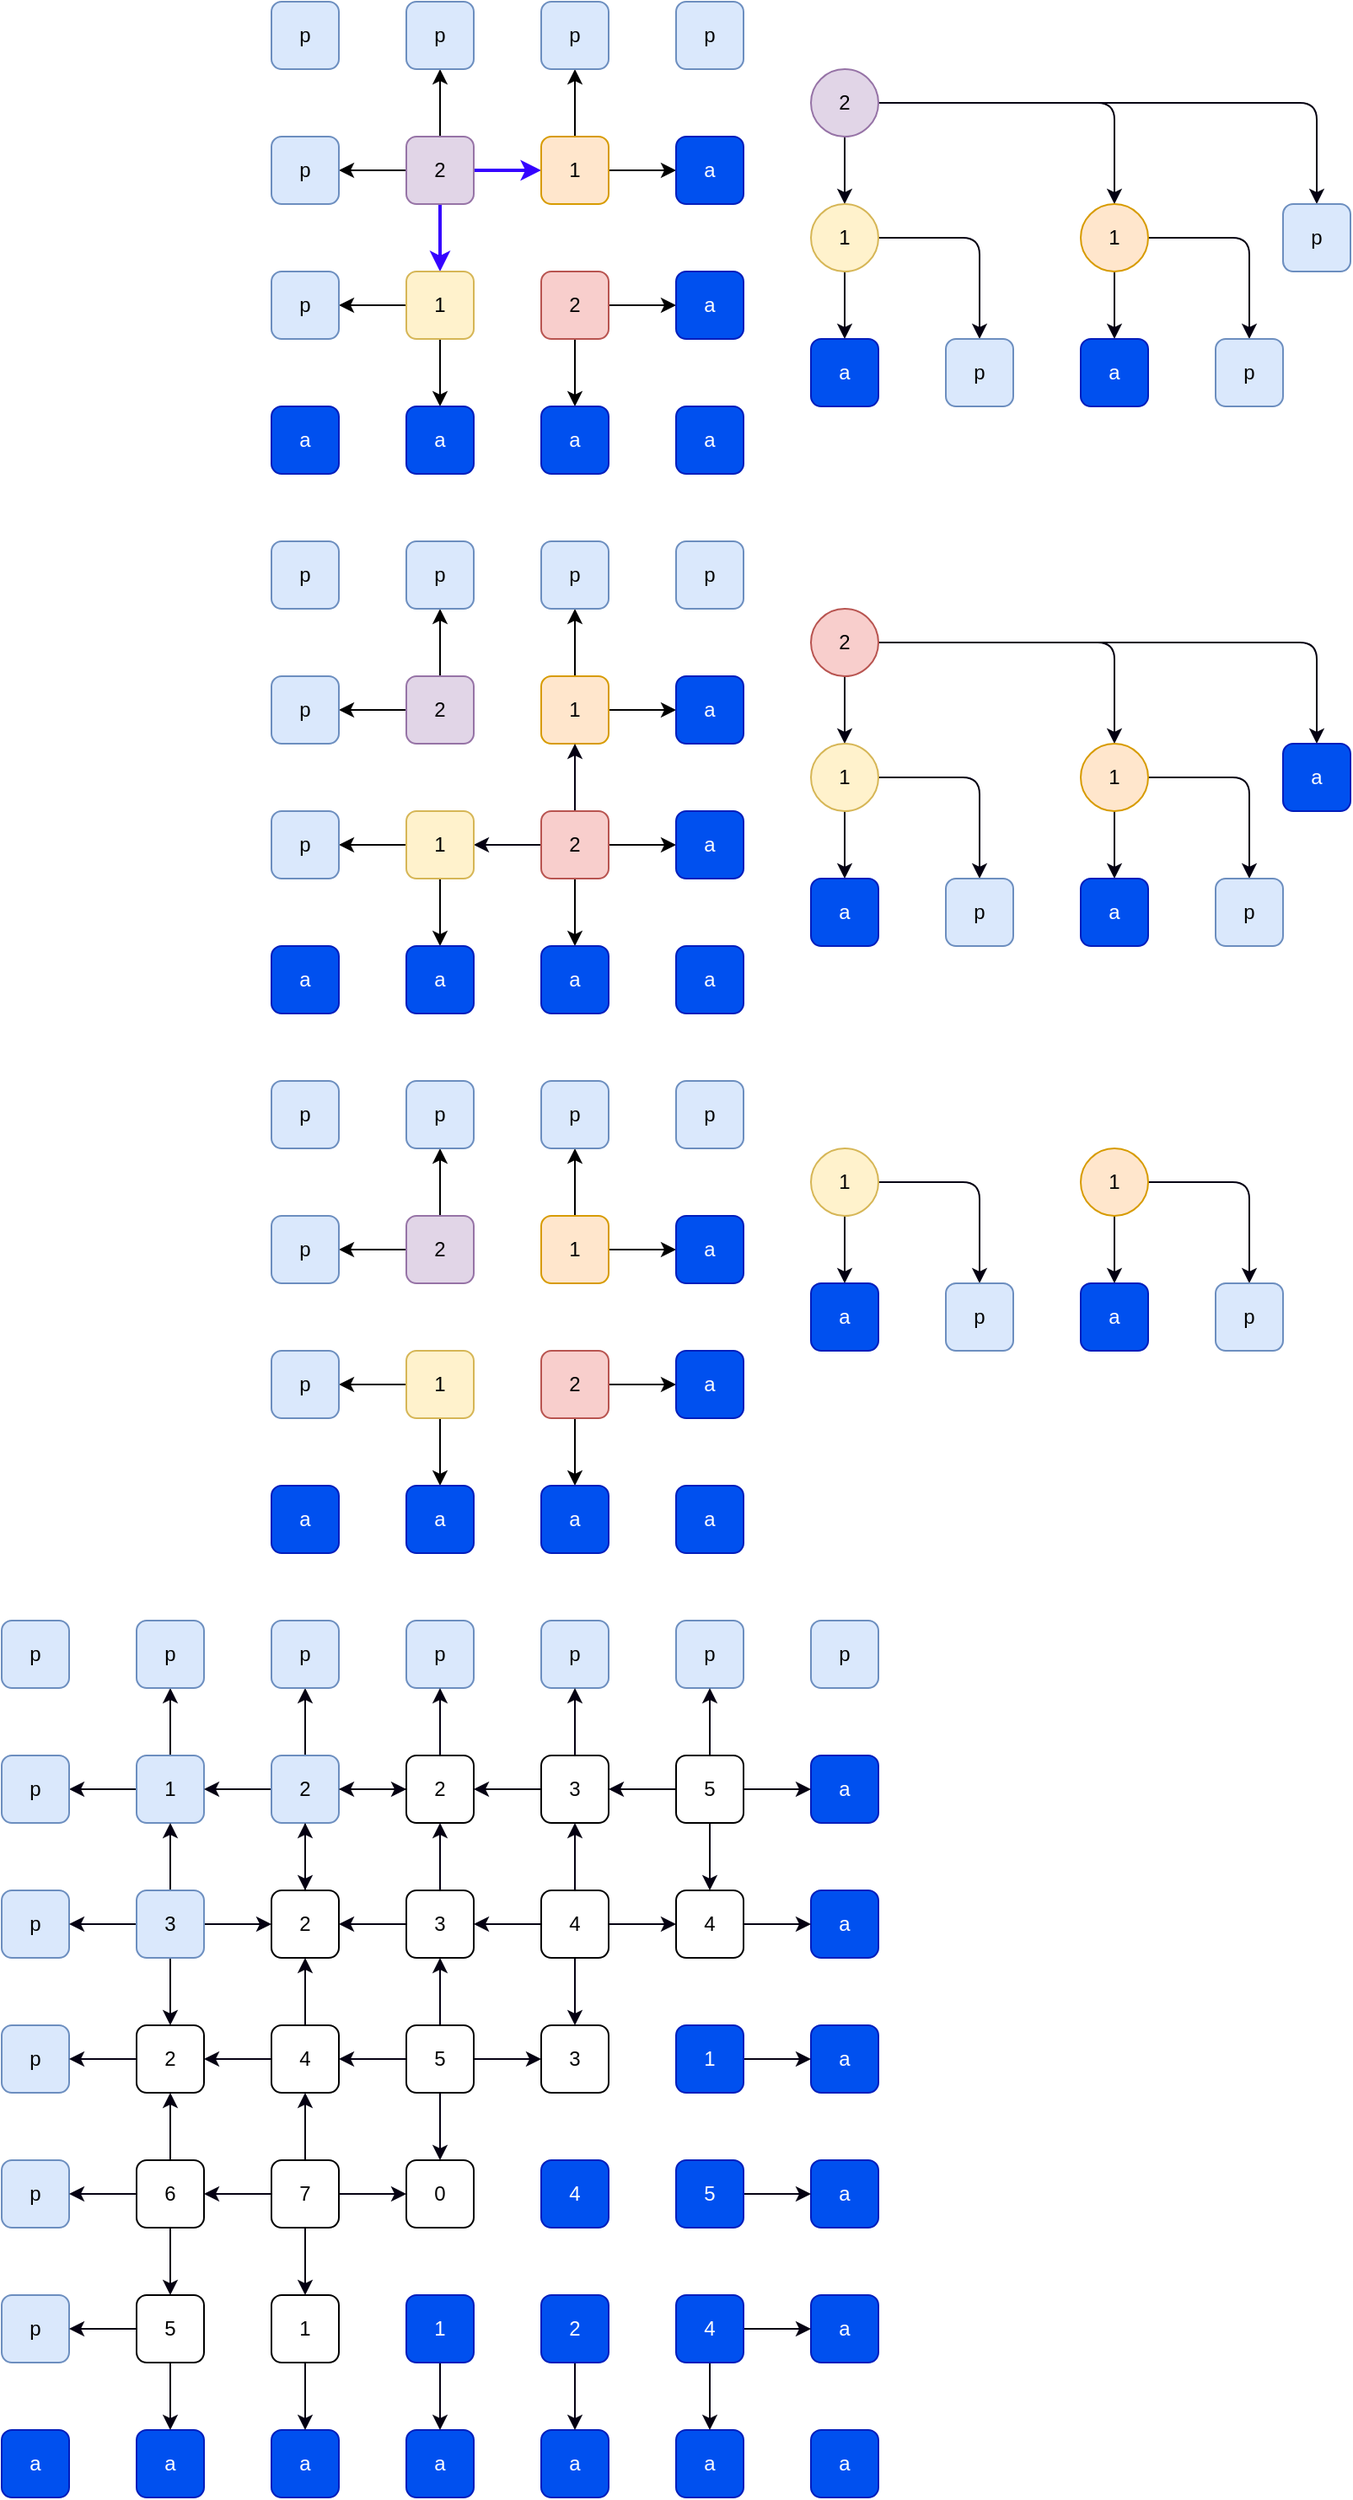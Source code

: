 <mxfile version="13.0.3" type="device"><diagram id="s434uxUykR4QOAuzoDcI" name="Page-1"><mxGraphModel dx="771" dy="466" grid="1" gridSize="10" guides="1" tooltips="1" connect="1" arrows="1" fold="1" page="1" pageScale="1" pageWidth="850" pageHeight="1100" math="0" shadow="0"><root><mxCell id="0"/><mxCell id="1" parent="0"/><mxCell id="xyuDEmplESS1IeDs0PHQ-6" style="edgeStyle=orthogonalEdgeStyle;rounded=0;orthogonalLoop=1;jettySize=auto;html=1;strokeWidth=2;strokeColor=#3503FF;" edge="1" parent="1" source="xyuDEmplESS1IeDs0PHQ-1" target="xyuDEmplESS1IeDs0PHQ-3"><mxGeometry relative="1" as="geometry"/></mxCell><mxCell id="xyuDEmplESS1IeDs0PHQ-25" style="edgeStyle=orthogonalEdgeStyle;rounded=0;orthogonalLoop=1;jettySize=auto;html=1;" edge="1" parent="1" source="xyuDEmplESS1IeDs0PHQ-1" target="xyuDEmplESS1IeDs0PHQ-11"><mxGeometry relative="1" as="geometry"/></mxCell><mxCell id="xyuDEmplESS1IeDs0PHQ-26" style="edgeStyle=orthogonalEdgeStyle;rounded=0;orthogonalLoop=1;jettySize=auto;html=1;" edge="1" parent="1" source="xyuDEmplESS1IeDs0PHQ-1" target="xyuDEmplESS1IeDs0PHQ-15"><mxGeometry relative="1" as="geometry"/></mxCell><mxCell id="xyuDEmplESS1IeDs0PHQ-32" style="edgeStyle=orthogonalEdgeStyle;rounded=0;orthogonalLoop=1;jettySize=auto;html=1;strokeColor=#3503FF;strokeWidth=2;" edge="1" parent="1" source="xyuDEmplESS1IeDs0PHQ-1" target="xyuDEmplESS1IeDs0PHQ-5"><mxGeometry relative="1" as="geometry"/></mxCell><mxCell id="xyuDEmplESS1IeDs0PHQ-1" value="2" style="rounded=1;whiteSpace=wrap;html=1;fillColor=#e1d5e7;strokeColor=#9673a6;" vertex="1" parent="1"><mxGeometry x="280" y="320" width="40" height="40" as="geometry"/></mxCell><mxCell id="xyuDEmplESS1IeDs0PHQ-36" style="edgeStyle=orthogonalEdgeStyle;rounded=1;orthogonalLoop=1;jettySize=auto;html=1;strokeColor=#040012;strokeWidth=1;" edge="1" parent="1" source="xyuDEmplESS1IeDs0PHQ-2" target="xyuDEmplESS1IeDs0PHQ-35"><mxGeometry relative="1" as="geometry"/></mxCell><mxCell id="xyuDEmplESS1IeDs0PHQ-37" style="edgeStyle=orthogonalEdgeStyle;rounded=1;orthogonalLoop=1;jettySize=auto;html=1;strokeColor=#040012;strokeWidth=1;" edge="1" parent="1" source="xyuDEmplESS1IeDs0PHQ-2" target="xyuDEmplESS1IeDs0PHQ-31"><mxGeometry relative="1" as="geometry"/></mxCell><mxCell id="xyuDEmplESS1IeDs0PHQ-38" style="edgeStyle=orthogonalEdgeStyle;rounded=1;orthogonalLoop=1;jettySize=auto;html=1;strokeColor=#040012;strokeWidth=1;" edge="1" parent="1" source="xyuDEmplESS1IeDs0PHQ-2" target="xyuDEmplESS1IeDs0PHQ-34"><mxGeometry relative="1" as="geometry"/></mxCell><mxCell id="xyuDEmplESS1IeDs0PHQ-2" value="2" style="ellipse;whiteSpace=wrap;html=1;fillColor=#e1d5e7;strokeColor=#9673a6;" vertex="1" parent="1"><mxGeometry x="520" y="280" width="40" height="40" as="geometry"/></mxCell><mxCell id="xyuDEmplESS1IeDs0PHQ-23" style="edgeStyle=orthogonalEdgeStyle;rounded=0;orthogonalLoop=1;jettySize=auto;html=1;" edge="1" parent="1" source="xyuDEmplESS1IeDs0PHQ-3" target="xyuDEmplESS1IeDs0PHQ-12"><mxGeometry relative="1" as="geometry"/></mxCell><mxCell id="xyuDEmplESS1IeDs0PHQ-24" style="edgeStyle=orthogonalEdgeStyle;rounded=0;orthogonalLoop=1;jettySize=auto;html=1;" edge="1" parent="1" source="xyuDEmplESS1IeDs0PHQ-3" target="xyuDEmplESS1IeDs0PHQ-22"><mxGeometry relative="1" as="geometry"/></mxCell><mxCell id="xyuDEmplESS1IeDs0PHQ-3" value="1" style="rounded=1;whiteSpace=wrap;html=1;fillColor=#ffe6cc;strokeColor=#d79b00;" vertex="1" parent="1"><mxGeometry x="360" y="320" width="40" height="40" as="geometry"/></mxCell><mxCell id="xyuDEmplESS1IeDs0PHQ-29" style="edgeStyle=orthogonalEdgeStyle;rounded=0;orthogonalLoop=1;jettySize=auto;html=1;" edge="1" parent="1" source="xyuDEmplESS1IeDs0PHQ-4" target="xyuDEmplESS1IeDs0PHQ-19"><mxGeometry relative="1" as="geometry"/></mxCell><mxCell id="xyuDEmplESS1IeDs0PHQ-30" style="edgeStyle=orthogonalEdgeStyle;rounded=0;orthogonalLoop=1;jettySize=auto;html=1;" edge="1" parent="1" source="xyuDEmplESS1IeDs0PHQ-4" target="xyuDEmplESS1IeDs0PHQ-21"><mxGeometry relative="1" as="geometry"/></mxCell><mxCell id="xyuDEmplESS1IeDs0PHQ-4" value="2" style="rounded=1;whiteSpace=wrap;html=1;fillColor=#f8cecc;strokeColor=#b85450;" vertex="1" parent="1"><mxGeometry x="360" y="400" width="40" height="40" as="geometry"/></mxCell><mxCell id="xyuDEmplESS1IeDs0PHQ-27" style="edgeStyle=orthogonalEdgeStyle;rounded=0;orthogonalLoop=1;jettySize=auto;html=1;" edge="1" parent="1" source="xyuDEmplESS1IeDs0PHQ-5" target="xyuDEmplESS1IeDs0PHQ-16"><mxGeometry relative="1" as="geometry"/></mxCell><mxCell id="xyuDEmplESS1IeDs0PHQ-28" style="edgeStyle=orthogonalEdgeStyle;rounded=0;orthogonalLoop=1;jettySize=auto;html=1;" edge="1" parent="1" source="xyuDEmplESS1IeDs0PHQ-5" target="xyuDEmplESS1IeDs0PHQ-18"><mxGeometry relative="1" as="geometry"/></mxCell><mxCell id="xyuDEmplESS1IeDs0PHQ-5" value="1" style="rounded=1;whiteSpace=wrap;html=1;fillColor=#fff2cc;strokeColor=#d6b656;" vertex="1" parent="1"><mxGeometry x="280" y="400" width="40" height="40" as="geometry"/></mxCell><mxCell id="xyuDEmplESS1IeDs0PHQ-11" value="p" style="rounded=1;whiteSpace=wrap;html=1;fillColor=#dae8fc;strokeColor=#6c8ebf;" vertex="1" parent="1"><mxGeometry x="280" y="240" width="40" height="40" as="geometry"/></mxCell><mxCell id="xyuDEmplESS1IeDs0PHQ-12" value="p" style="rounded=1;whiteSpace=wrap;html=1;fillColor=#dae8fc;strokeColor=#6c8ebf;" vertex="1" parent="1"><mxGeometry x="360" y="240" width="40" height="40" as="geometry"/></mxCell><mxCell id="xyuDEmplESS1IeDs0PHQ-13" value="p" style="rounded=1;whiteSpace=wrap;html=1;fillColor=#dae8fc;strokeColor=#6c8ebf;" vertex="1" parent="1"><mxGeometry x="440" y="240" width="40" height="40" as="geometry"/></mxCell><mxCell id="xyuDEmplESS1IeDs0PHQ-14" value="p" style="rounded=1;whiteSpace=wrap;html=1;fillColor=#dae8fc;strokeColor=#6c8ebf;" vertex="1" parent="1"><mxGeometry x="200" y="240" width="40" height="40" as="geometry"/></mxCell><mxCell id="xyuDEmplESS1IeDs0PHQ-15" value="p" style="rounded=1;whiteSpace=wrap;html=1;fillColor=#dae8fc;strokeColor=#6c8ebf;" vertex="1" parent="1"><mxGeometry x="200" y="320" width="40" height="40" as="geometry"/></mxCell><mxCell id="xyuDEmplESS1IeDs0PHQ-16" value="p" style="rounded=1;whiteSpace=wrap;html=1;fillColor=#dae8fc;strokeColor=#6c8ebf;" vertex="1" parent="1"><mxGeometry x="200" y="400" width="40" height="40" as="geometry"/></mxCell><mxCell id="xyuDEmplESS1IeDs0PHQ-17" value="a" style="rounded=1;whiteSpace=wrap;html=1;fillColor=#0050ef;strokeColor=#001DBC;fontColor=#ffffff;" vertex="1" parent="1"><mxGeometry x="200" y="480" width="40" height="40" as="geometry"/></mxCell><mxCell id="xyuDEmplESS1IeDs0PHQ-18" value="a" style="rounded=1;whiteSpace=wrap;html=1;fillColor=#0050ef;strokeColor=#001DBC;fontColor=#ffffff;" vertex="1" parent="1"><mxGeometry x="280" y="480" width="40" height="40" as="geometry"/></mxCell><mxCell id="xyuDEmplESS1IeDs0PHQ-19" value="a" style="rounded=1;whiteSpace=wrap;html=1;fillColor=#0050ef;strokeColor=#001DBC;fontColor=#ffffff;" vertex="1" parent="1"><mxGeometry x="360" y="480" width="40" height="40" as="geometry"/></mxCell><mxCell id="xyuDEmplESS1IeDs0PHQ-20" value="a" style="rounded=1;whiteSpace=wrap;html=1;fillColor=#0050ef;strokeColor=#001DBC;fontColor=#ffffff;" vertex="1" parent="1"><mxGeometry x="440" y="480" width="40" height="40" as="geometry"/></mxCell><mxCell id="xyuDEmplESS1IeDs0PHQ-21" value="a" style="rounded=1;whiteSpace=wrap;html=1;fillColor=#0050ef;strokeColor=#001DBC;fontColor=#ffffff;" vertex="1" parent="1"><mxGeometry x="440" y="400" width="40" height="40" as="geometry"/></mxCell><mxCell id="xyuDEmplESS1IeDs0PHQ-22" value="a" style="rounded=1;whiteSpace=wrap;html=1;fillColor=#0050ef;strokeColor=#001DBC;fontColor=#ffffff;" vertex="1" parent="1"><mxGeometry x="440" y="320" width="40" height="40" as="geometry"/></mxCell><mxCell id="xyuDEmplESS1IeDs0PHQ-41" style="edgeStyle=orthogonalEdgeStyle;rounded=1;orthogonalLoop=1;jettySize=auto;html=1;strokeColor=#040012;strokeWidth=1;" edge="1" parent="1" source="xyuDEmplESS1IeDs0PHQ-31" target="xyuDEmplESS1IeDs0PHQ-39"><mxGeometry relative="1" as="geometry"/></mxCell><mxCell id="xyuDEmplESS1IeDs0PHQ-42" style="edgeStyle=orthogonalEdgeStyle;rounded=1;orthogonalLoop=1;jettySize=auto;html=1;strokeColor=#040012;strokeWidth=1;" edge="1" parent="1" source="xyuDEmplESS1IeDs0PHQ-31" target="xyuDEmplESS1IeDs0PHQ-40"><mxGeometry relative="1" as="geometry"/></mxCell><mxCell id="xyuDEmplESS1IeDs0PHQ-31" value="1" style="ellipse;whiteSpace=wrap;html=1;fillColor=#fff2cc;strokeColor=#d6b656;" vertex="1" parent="1"><mxGeometry x="520" y="360" width="40" height="40" as="geometry"/></mxCell><mxCell id="xyuDEmplESS1IeDs0PHQ-45" style="edgeStyle=orthogonalEdgeStyle;rounded=1;orthogonalLoop=1;jettySize=auto;html=1;strokeColor=#040012;strokeWidth=1;" edge="1" parent="1" source="xyuDEmplESS1IeDs0PHQ-34" target="xyuDEmplESS1IeDs0PHQ-44"><mxGeometry relative="1" as="geometry"/></mxCell><mxCell id="xyuDEmplESS1IeDs0PHQ-46" style="edgeStyle=orthogonalEdgeStyle;rounded=1;orthogonalLoop=1;jettySize=auto;html=1;strokeColor=#040012;strokeWidth=1;" edge="1" parent="1" source="xyuDEmplESS1IeDs0PHQ-34" target="xyuDEmplESS1IeDs0PHQ-43"><mxGeometry relative="1" as="geometry"/></mxCell><mxCell id="xyuDEmplESS1IeDs0PHQ-34" value="1" style="ellipse;whiteSpace=wrap;html=1;fillColor=#ffe6cc;strokeColor=#d79b00;" vertex="1" parent="1"><mxGeometry x="680" y="360" width="40" height="40" as="geometry"/></mxCell><mxCell id="xyuDEmplESS1IeDs0PHQ-35" value="p" style="rounded=1;whiteSpace=wrap;html=1;fillColor=#dae8fc;strokeColor=#6c8ebf;" vertex="1" parent="1"><mxGeometry x="800" y="360" width="40" height="40" as="geometry"/></mxCell><mxCell id="xyuDEmplESS1IeDs0PHQ-39" value="a" style="rounded=1;whiteSpace=wrap;html=1;fillColor=#0050ef;strokeColor=#001DBC;fontColor=#ffffff;" vertex="1" parent="1"><mxGeometry x="520" y="440" width="40" height="40" as="geometry"/></mxCell><mxCell id="xyuDEmplESS1IeDs0PHQ-40" value="p" style="rounded=1;whiteSpace=wrap;html=1;fillColor=#dae8fc;strokeColor=#6c8ebf;" vertex="1" parent="1"><mxGeometry x="600" y="440" width="40" height="40" as="geometry"/></mxCell><mxCell id="xyuDEmplESS1IeDs0PHQ-43" value="p" style="rounded=1;whiteSpace=wrap;html=1;fillColor=#dae8fc;strokeColor=#6c8ebf;" vertex="1" parent="1"><mxGeometry x="760" y="440" width="40" height="40" as="geometry"/></mxCell><mxCell id="xyuDEmplESS1IeDs0PHQ-44" value="a" style="rounded=1;whiteSpace=wrap;html=1;fillColor=#0050ef;strokeColor=#001DBC;fontColor=#ffffff;" vertex="1" parent="1"><mxGeometry x="680" y="440" width="40" height="40" as="geometry"/></mxCell><mxCell id="xyuDEmplESS1IeDs0PHQ-48" style="edgeStyle=orthogonalEdgeStyle;rounded=0;orthogonalLoop=1;jettySize=auto;html=1;" edge="1" source="xyuDEmplESS1IeDs0PHQ-51" target="xyuDEmplESS1IeDs0PHQ-65" parent="1"><mxGeometry relative="1" as="geometry"/></mxCell><mxCell id="xyuDEmplESS1IeDs0PHQ-49" style="edgeStyle=orthogonalEdgeStyle;rounded=0;orthogonalLoop=1;jettySize=auto;html=1;" edge="1" source="xyuDEmplESS1IeDs0PHQ-51" target="xyuDEmplESS1IeDs0PHQ-69" parent="1"><mxGeometry relative="1" as="geometry"/></mxCell><mxCell id="xyuDEmplESS1IeDs0PHQ-51" value="2" style="rounded=1;whiteSpace=wrap;html=1;fillColor=#e1d5e7;strokeColor=#9673a6;" vertex="1" parent="1"><mxGeometry x="280" y="640" width="40" height="40" as="geometry"/></mxCell><mxCell id="xyuDEmplESS1IeDs0PHQ-52" style="edgeStyle=orthogonalEdgeStyle;rounded=1;orthogonalLoop=1;jettySize=auto;html=1;strokeColor=#040012;strokeWidth=1;" edge="1" source="xyuDEmplESS1IeDs0PHQ-55" target="xyuDEmplESS1IeDs0PHQ-83" parent="1"><mxGeometry relative="1" as="geometry"/></mxCell><mxCell id="xyuDEmplESS1IeDs0PHQ-53" style="edgeStyle=orthogonalEdgeStyle;rounded=1;orthogonalLoop=1;jettySize=auto;html=1;strokeColor=#040012;strokeWidth=1;" edge="1" source="xyuDEmplESS1IeDs0PHQ-55" target="xyuDEmplESS1IeDs0PHQ-79" parent="1"><mxGeometry relative="1" as="geometry"/></mxCell><mxCell id="xyuDEmplESS1IeDs0PHQ-54" style="edgeStyle=orthogonalEdgeStyle;rounded=1;orthogonalLoop=1;jettySize=auto;html=1;strokeColor=#040012;strokeWidth=1;" edge="1" source="xyuDEmplESS1IeDs0PHQ-55" target="xyuDEmplESS1IeDs0PHQ-82" parent="1"><mxGeometry relative="1" as="geometry"/></mxCell><mxCell id="xyuDEmplESS1IeDs0PHQ-55" value="2" style="ellipse;whiteSpace=wrap;html=1;fillColor=#f8cecc;strokeColor=#b85450;" vertex="1" parent="1"><mxGeometry x="520" y="600" width="40" height="40" as="geometry"/></mxCell><mxCell id="xyuDEmplESS1IeDs0PHQ-56" style="edgeStyle=orthogonalEdgeStyle;rounded=0;orthogonalLoop=1;jettySize=auto;html=1;" edge="1" source="xyuDEmplESS1IeDs0PHQ-58" target="xyuDEmplESS1IeDs0PHQ-66" parent="1"><mxGeometry relative="1" as="geometry"/></mxCell><mxCell id="xyuDEmplESS1IeDs0PHQ-57" style="edgeStyle=orthogonalEdgeStyle;rounded=0;orthogonalLoop=1;jettySize=auto;html=1;" edge="1" source="xyuDEmplESS1IeDs0PHQ-58" target="xyuDEmplESS1IeDs0PHQ-76" parent="1"><mxGeometry relative="1" as="geometry"/></mxCell><mxCell id="xyuDEmplESS1IeDs0PHQ-58" value="1" style="rounded=1;whiteSpace=wrap;html=1;fillColor=#ffe6cc;strokeColor=#d79b00;" vertex="1" parent="1"><mxGeometry x="360" y="640" width="40" height="40" as="geometry"/></mxCell><mxCell id="xyuDEmplESS1IeDs0PHQ-59" style="edgeStyle=orthogonalEdgeStyle;rounded=0;orthogonalLoop=1;jettySize=auto;html=1;" edge="1" source="xyuDEmplESS1IeDs0PHQ-61" target="xyuDEmplESS1IeDs0PHQ-73" parent="1"><mxGeometry relative="1" as="geometry"/></mxCell><mxCell id="xyuDEmplESS1IeDs0PHQ-60" style="edgeStyle=orthogonalEdgeStyle;rounded=0;orthogonalLoop=1;jettySize=auto;html=1;" edge="1" source="xyuDEmplESS1IeDs0PHQ-61" target="xyuDEmplESS1IeDs0PHQ-75" parent="1"><mxGeometry relative="1" as="geometry"/></mxCell><mxCell id="xyuDEmplESS1IeDs0PHQ-88" style="edgeStyle=orthogonalEdgeStyle;rounded=1;orthogonalLoop=1;jettySize=auto;html=1;strokeColor=#040012;strokeWidth=1;" edge="1" parent="1" source="xyuDEmplESS1IeDs0PHQ-61" target="xyuDEmplESS1IeDs0PHQ-58"><mxGeometry relative="1" as="geometry"/></mxCell><mxCell id="xyuDEmplESS1IeDs0PHQ-89" style="edgeStyle=orthogonalEdgeStyle;rounded=1;orthogonalLoop=1;jettySize=auto;html=1;strokeColor=#040012;strokeWidth=1;" edge="1" parent="1" source="xyuDEmplESS1IeDs0PHQ-61" target="xyuDEmplESS1IeDs0PHQ-64"><mxGeometry relative="1" as="geometry"/></mxCell><mxCell id="xyuDEmplESS1IeDs0PHQ-61" value="2" style="rounded=1;whiteSpace=wrap;html=1;fillColor=#f8cecc;strokeColor=#b85450;" vertex="1" parent="1"><mxGeometry x="360" y="720" width="40" height="40" as="geometry"/></mxCell><mxCell id="xyuDEmplESS1IeDs0PHQ-62" style="edgeStyle=orthogonalEdgeStyle;rounded=0;orthogonalLoop=1;jettySize=auto;html=1;" edge="1" source="xyuDEmplESS1IeDs0PHQ-64" target="xyuDEmplESS1IeDs0PHQ-70" parent="1"><mxGeometry relative="1" as="geometry"/></mxCell><mxCell id="xyuDEmplESS1IeDs0PHQ-63" style="edgeStyle=orthogonalEdgeStyle;rounded=0;orthogonalLoop=1;jettySize=auto;html=1;" edge="1" source="xyuDEmplESS1IeDs0PHQ-64" target="xyuDEmplESS1IeDs0PHQ-72" parent="1"><mxGeometry relative="1" as="geometry"/></mxCell><mxCell id="xyuDEmplESS1IeDs0PHQ-64" value="1" style="rounded=1;whiteSpace=wrap;html=1;fillColor=#fff2cc;strokeColor=#d6b656;" vertex="1" parent="1"><mxGeometry x="280" y="720" width="40" height="40" as="geometry"/></mxCell><mxCell id="xyuDEmplESS1IeDs0PHQ-65" value="p" style="rounded=1;whiteSpace=wrap;html=1;fillColor=#dae8fc;strokeColor=#6c8ebf;" vertex="1" parent="1"><mxGeometry x="280" y="560" width="40" height="40" as="geometry"/></mxCell><mxCell id="xyuDEmplESS1IeDs0PHQ-66" value="p" style="rounded=1;whiteSpace=wrap;html=1;fillColor=#dae8fc;strokeColor=#6c8ebf;" vertex="1" parent="1"><mxGeometry x="360" y="560" width="40" height="40" as="geometry"/></mxCell><mxCell id="xyuDEmplESS1IeDs0PHQ-67" value="p" style="rounded=1;whiteSpace=wrap;html=1;fillColor=#dae8fc;strokeColor=#6c8ebf;" vertex="1" parent="1"><mxGeometry x="440" y="560" width="40" height="40" as="geometry"/></mxCell><mxCell id="xyuDEmplESS1IeDs0PHQ-68" value="p" style="rounded=1;whiteSpace=wrap;html=1;fillColor=#dae8fc;strokeColor=#6c8ebf;" vertex="1" parent="1"><mxGeometry x="200" y="560" width="40" height="40" as="geometry"/></mxCell><mxCell id="xyuDEmplESS1IeDs0PHQ-69" value="p" style="rounded=1;whiteSpace=wrap;html=1;fillColor=#dae8fc;strokeColor=#6c8ebf;" vertex="1" parent="1"><mxGeometry x="200" y="640" width="40" height="40" as="geometry"/></mxCell><mxCell id="xyuDEmplESS1IeDs0PHQ-70" value="p" style="rounded=1;whiteSpace=wrap;html=1;fillColor=#dae8fc;strokeColor=#6c8ebf;" vertex="1" parent="1"><mxGeometry x="200" y="720" width="40" height="40" as="geometry"/></mxCell><mxCell id="xyuDEmplESS1IeDs0PHQ-71" value="a" style="rounded=1;whiteSpace=wrap;html=1;fillColor=#0050ef;strokeColor=#001DBC;fontColor=#ffffff;" vertex="1" parent="1"><mxGeometry x="200" y="800" width="40" height="40" as="geometry"/></mxCell><mxCell id="xyuDEmplESS1IeDs0PHQ-72" value="a" style="rounded=1;whiteSpace=wrap;html=1;fillColor=#0050ef;strokeColor=#001DBC;fontColor=#ffffff;" vertex="1" parent="1"><mxGeometry x="280" y="800" width="40" height="40" as="geometry"/></mxCell><mxCell id="xyuDEmplESS1IeDs0PHQ-73" value="a" style="rounded=1;whiteSpace=wrap;html=1;fillColor=#0050ef;strokeColor=#001DBC;fontColor=#ffffff;" vertex="1" parent="1"><mxGeometry x="360" y="800" width="40" height="40" as="geometry"/></mxCell><mxCell id="xyuDEmplESS1IeDs0PHQ-74" value="a" style="rounded=1;whiteSpace=wrap;html=1;fillColor=#0050ef;strokeColor=#001DBC;fontColor=#ffffff;" vertex="1" parent="1"><mxGeometry x="440" y="800" width="40" height="40" as="geometry"/></mxCell><mxCell id="xyuDEmplESS1IeDs0PHQ-75" value="a" style="rounded=1;whiteSpace=wrap;html=1;fillColor=#0050ef;strokeColor=#001DBC;fontColor=#ffffff;" vertex="1" parent="1"><mxGeometry x="440" y="720" width="40" height="40" as="geometry"/></mxCell><mxCell id="xyuDEmplESS1IeDs0PHQ-76" value="a" style="rounded=1;whiteSpace=wrap;html=1;fillColor=#0050ef;strokeColor=#001DBC;fontColor=#ffffff;" vertex="1" parent="1"><mxGeometry x="440" y="640" width="40" height="40" as="geometry"/></mxCell><mxCell id="xyuDEmplESS1IeDs0PHQ-77" style="edgeStyle=orthogonalEdgeStyle;rounded=1;orthogonalLoop=1;jettySize=auto;html=1;strokeColor=#040012;strokeWidth=1;" edge="1" source="xyuDEmplESS1IeDs0PHQ-79" target="xyuDEmplESS1IeDs0PHQ-84" parent="1"><mxGeometry relative="1" as="geometry"/></mxCell><mxCell id="xyuDEmplESS1IeDs0PHQ-78" style="edgeStyle=orthogonalEdgeStyle;rounded=1;orthogonalLoop=1;jettySize=auto;html=1;strokeColor=#040012;strokeWidth=1;" edge="1" source="xyuDEmplESS1IeDs0PHQ-79" target="xyuDEmplESS1IeDs0PHQ-85" parent="1"><mxGeometry relative="1" as="geometry"/></mxCell><mxCell id="xyuDEmplESS1IeDs0PHQ-79" value="1" style="ellipse;whiteSpace=wrap;html=1;fillColor=#fff2cc;strokeColor=#d6b656;" vertex="1" parent="1"><mxGeometry x="520" y="680" width="40" height="40" as="geometry"/></mxCell><mxCell id="xyuDEmplESS1IeDs0PHQ-80" style="edgeStyle=orthogonalEdgeStyle;rounded=1;orthogonalLoop=1;jettySize=auto;html=1;strokeColor=#040012;strokeWidth=1;" edge="1" source="xyuDEmplESS1IeDs0PHQ-82" target="xyuDEmplESS1IeDs0PHQ-87" parent="1"><mxGeometry relative="1" as="geometry"/></mxCell><mxCell id="xyuDEmplESS1IeDs0PHQ-81" style="edgeStyle=orthogonalEdgeStyle;rounded=1;orthogonalLoop=1;jettySize=auto;html=1;strokeColor=#040012;strokeWidth=1;" edge="1" source="xyuDEmplESS1IeDs0PHQ-82" target="xyuDEmplESS1IeDs0PHQ-86" parent="1"><mxGeometry relative="1" as="geometry"/></mxCell><mxCell id="xyuDEmplESS1IeDs0PHQ-82" value="1" style="ellipse;whiteSpace=wrap;html=1;fillColor=#ffe6cc;strokeColor=#d79b00;" vertex="1" parent="1"><mxGeometry x="680" y="680" width="40" height="40" as="geometry"/></mxCell><mxCell id="xyuDEmplESS1IeDs0PHQ-83" value="a" style="rounded=1;whiteSpace=wrap;html=1;fillColor=#0050ef;strokeColor=#001DBC;fontColor=#ffffff;" vertex="1" parent="1"><mxGeometry x="800" y="680" width="40" height="40" as="geometry"/></mxCell><mxCell id="xyuDEmplESS1IeDs0PHQ-84" value="a" style="rounded=1;whiteSpace=wrap;html=1;fillColor=#0050ef;strokeColor=#001DBC;fontColor=#ffffff;" vertex="1" parent="1"><mxGeometry x="520" y="760" width="40" height="40" as="geometry"/></mxCell><mxCell id="xyuDEmplESS1IeDs0PHQ-85" value="p" style="rounded=1;whiteSpace=wrap;html=1;fillColor=#dae8fc;strokeColor=#6c8ebf;" vertex="1" parent="1"><mxGeometry x="600" y="760" width="40" height="40" as="geometry"/></mxCell><mxCell id="xyuDEmplESS1IeDs0PHQ-86" value="p" style="rounded=1;whiteSpace=wrap;html=1;fillColor=#dae8fc;strokeColor=#6c8ebf;" vertex="1" parent="1"><mxGeometry x="760" y="760" width="40" height="40" as="geometry"/></mxCell><mxCell id="xyuDEmplESS1IeDs0PHQ-87" value="a" style="rounded=1;whiteSpace=wrap;html=1;fillColor=#0050ef;strokeColor=#001DBC;fontColor=#ffffff;" vertex="1" parent="1"><mxGeometry x="680" y="760" width="40" height="40" as="geometry"/></mxCell><mxCell id="xyuDEmplESS1IeDs0PHQ-90" style="edgeStyle=orthogonalEdgeStyle;rounded=0;orthogonalLoop=1;jettySize=auto;html=1;" edge="1" source="xyuDEmplESS1IeDs0PHQ-92" target="xyuDEmplESS1IeDs0PHQ-108" parent="1"><mxGeometry relative="1" as="geometry"/></mxCell><mxCell id="xyuDEmplESS1IeDs0PHQ-91" style="edgeStyle=orthogonalEdgeStyle;rounded=0;orthogonalLoop=1;jettySize=auto;html=1;" edge="1" source="xyuDEmplESS1IeDs0PHQ-92" target="xyuDEmplESS1IeDs0PHQ-112" parent="1"><mxGeometry relative="1" as="geometry"/></mxCell><mxCell id="xyuDEmplESS1IeDs0PHQ-92" value="2" style="rounded=1;whiteSpace=wrap;html=1;fillColor=#e1d5e7;strokeColor=#9673a6;" vertex="1" parent="1"><mxGeometry x="280" y="960" width="40" height="40" as="geometry"/></mxCell><mxCell id="xyuDEmplESS1IeDs0PHQ-97" style="edgeStyle=orthogonalEdgeStyle;rounded=0;orthogonalLoop=1;jettySize=auto;html=1;" edge="1" source="xyuDEmplESS1IeDs0PHQ-99" target="xyuDEmplESS1IeDs0PHQ-109" parent="1"><mxGeometry relative="1" as="geometry"/></mxCell><mxCell id="xyuDEmplESS1IeDs0PHQ-98" style="edgeStyle=orthogonalEdgeStyle;rounded=0;orthogonalLoop=1;jettySize=auto;html=1;" edge="1" source="xyuDEmplESS1IeDs0PHQ-99" target="xyuDEmplESS1IeDs0PHQ-119" parent="1"><mxGeometry relative="1" as="geometry"/></mxCell><mxCell id="xyuDEmplESS1IeDs0PHQ-99" value="1" style="rounded=1;whiteSpace=wrap;html=1;fillColor=#ffe6cc;strokeColor=#d79b00;" vertex="1" parent="1"><mxGeometry x="360" y="960" width="40" height="40" as="geometry"/></mxCell><mxCell id="xyuDEmplESS1IeDs0PHQ-100" style="edgeStyle=orthogonalEdgeStyle;rounded=0;orthogonalLoop=1;jettySize=auto;html=1;" edge="1" source="xyuDEmplESS1IeDs0PHQ-104" target="xyuDEmplESS1IeDs0PHQ-116" parent="1"><mxGeometry relative="1" as="geometry"/></mxCell><mxCell id="xyuDEmplESS1IeDs0PHQ-101" style="edgeStyle=orthogonalEdgeStyle;rounded=0;orthogonalLoop=1;jettySize=auto;html=1;" edge="1" source="xyuDEmplESS1IeDs0PHQ-104" target="xyuDEmplESS1IeDs0PHQ-118" parent="1"><mxGeometry relative="1" as="geometry"/></mxCell><mxCell id="xyuDEmplESS1IeDs0PHQ-104" value="2" style="rounded=1;whiteSpace=wrap;html=1;fillColor=#f8cecc;strokeColor=#b85450;" vertex="1" parent="1"><mxGeometry x="360" y="1040" width="40" height="40" as="geometry"/></mxCell><mxCell id="xyuDEmplESS1IeDs0PHQ-105" style="edgeStyle=orthogonalEdgeStyle;rounded=0;orthogonalLoop=1;jettySize=auto;html=1;" edge="1" source="xyuDEmplESS1IeDs0PHQ-107" target="xyuDEmplESS1IeDs0PHQ-113" parent="1"><mxGeometry relative="1" as="geometry"/></mxCell><mxCell id="xyuDEmplESS1IeDs0PHQ-106" style="edgeStyle=orthogonalEdgeStyle;rounded=0;orthogonalLoop=1;jettySize=auto;html=1;" edge="1" source="xyuDEmplESS1IeDs0PHQ-107" target="xyuDEmplESS1IeDs0PHQ-115" parent="1"><mxGeometry relative="1" as="geometry"/></mxCell><mxCell id="xyuDEmplESS1IeDs0PHQ-107" value="1" style="rounded=1;whiteSpace=wrap;html=1;fillColor=#fff2cc;strokeColor=#d6b656;" vertex="1" parent="1"><mxGeometry x="280" y="1040" width="40" height="40" as="geometry"/></mxCell><mxCell id="xyuDEmplESS1IeDs0PHQ-108" value="p" style="rounded=1;whiteSpace=wrap;html=1;fillColor=#dae8fc;strokeColor=#6c8ebf;" vertex="1" parent="1"><mxGeometry x="280" y="880" width="40" height="40" as="geometry"/></mxCell><mxCell id="xyuDEmplESS1IeDs0PHQ-109" value="p" style="rounded=1;whiteSpace=wrap;html=1;fillColor=#dae8fc;strokeColor=#6c8ebf;" vertex="1" parent="1"><mxGeometry x="360" y="880" width="40" height="40" as="geometry"/></mxCell><mxCell id="xyuDEmplESS1IeDs0PHQ-110" value="p" style="rounded=1;whiteSpace=wrap;html=1;fillColor=#dae8fc;strokeColor=#6c8ebf;" vertex="1" parent="1"><mxGeometry x="440" y="880" width="40" height="40" as="geometry"/></mxCell><mxCell id="xyuDEmplESS1IeDs0PHQ-111" value="p" style="rounded=1;whiteSpace=wrap;html=1;fillColor=#dae8fc;strokeColor=#6c8ebf;" vertex="1" parent="1"><mxGeometry x="200" y="880" width="40" height="40" as="geometry"/></mxCell><mxCell id="xyuDEmplESS1IeDs0PHQ-112" value="p" style="rounded=1;whiteSpace=wrap;html=1;fillColor=#dae8fc;strokeColor=#6c8ebf;" vertex="1" parent="1"><mxGeometry x="200" y="960" width="40" height="40" as="geometry"/></mxCell><mxCell id="xyuDEmplESS1IeDs0PHQ-113" value="p" style="rounded=1;whiteSpace=wrap;html=1;fillColor=#dae8fc;strokeColor=#6c8ebf;" vertex="1" parent="1"><mxGeometry x="200" y="1040" width="40" height="40" as="geometry"/></mxCell><mxCell id="xyuDEmplESS1IeDs0PHQ-114" value="a" style="rounded=1;whiteSpace=wrap;html=1;fillColor=#0050ef;strokeColor=#001DBC;fontColor=#ffffff;" vertex="1" parent="1"><mxGeometry x="200" y="1120" width="40" height="40" as="geometry"/></mxCell><mxCell id="xyuDEmplESS1IeDs0PHQ-115" value="a" style="rounded=1;whiteSpace=wrap;html=1;fillColor=#0050ef;strokeColor=#001DBC;fontColor=#ffffff;" vertex="1" parent="1"><mxGeometry x="280" y="1120" width="40" height="40" as="geometry"/></mxCell><mxCell id="xyuDEmplESS1IeDs0PHQ-116" value="a" style="rounded=1;whiteSpace=wrap;html=1;fillColor=#0050ef;strokeColor=#001DBC;fontColor=#ffffff;" vertex="1" parent="1"><mxGeometry x="360" y="1120" width="40" height="40" as="geometry"/></mxCell><mxCell id="xyuDEmplESS1IeDs0PHQ-117" value="a" style="rounded=1;whiteSpace=wrap;html=1;fillColor=#0050ef;strokeColor=#001DBC;fontColor=#ffffff;" vertex="1" parent="1"><mxGeometry x="440" y="1120" width="40" height="40" as="geometry"/></mxCell><mxCell id="xyuDEmplESS1IeDs0PHQ-118" value="a" style="rounded=1;whiteSpace=wrap;html=1;fillColor=#0050ef;strokeColor=#001DBC;fontColor=#ffffff;" vertex="1" parent="1"><mxGeometry x="440" y="1040" width="40" height="40" as="geometry"/></mxCell><mxCell id="xyuDEmplESS1IeDs0PHQ-119" value="a" style="rounded=1;whiteSpace=wrap;html=1;fillColor=#0050ef;strokeColor=#001DBC;fontColor=#ffffff;" vertex="1" parent="1"><mxGeometry x="440" y="960" width="40" height="40" as="geometry"/></mxCell><mxCell id="xyuDEmplESS1IeDs0PHQ-120" style="edgeStyle=orthogonalEdgeStyle;rounded=1;orthogonalLoop=1;jettySize=auto;html=1;strokeColor=#040012;strokeWidth=1;" edge="1" source="xyuDEmplESS1IeDs0PHQ-122" target="xyuDEmplESS1IeDs0PHQ-127" parent="1"><mxGeometry relative="1" as="geometry"/></mxCell><mxCell id="xyuDEmplESS1IeDs0PHQ-121" style="edgeStyle=orthogonalEdgeStyle;rounded=1;orthogonalLoop=1;jettySize=auto;html=1;strokeColor=#040012;strokeWidth=1;" edge="1" source="xyuDEmplESS1IeDs0PHQ-122" target="xyuDEmplESS1IeDs0PHQ-128" parent="1"><mxGeometry relative="1" as="geometry"/></mxCell><mxCell id="xyuDEmplESS1IeDs0PHQ-122" value="1" style="ellipse;whiteSpace=wrap;html=1;fillColor=#fff2cc;strokeColor=#d6b656;" vertex="1" parent="1"><mxGeometry x="520" y="920" width="40" height="40" as="geometry"/></mxCell><mxCell id="xyuDEmplESS1IeDs0PHQ-123" style="edgeStyle=orthogonalEdgeStyle;rounded=1;orthogonalLoop=1;jettySize=auto;html=1;strokeColor=#040012;strokeWidth=1;" edge="1" source="xyuDEmplESS1IeDs0PHQ-125" target="xyuDEmplESS1IeDs0PHQ-130" parent="1"><mxGeometry relative="1" as="geometry"/></mxCell><mxCell id="xyuDEmplESS1IeDs0PHQ-124" style="edgeStyle=orthogonalEdgeStyle;rounded=1;orthogonalLoop=1;jettySize=auto;html=1;strokeColor=#040012;strokeWidth=1;" edge="1" source="xyuDEmplESS1IeDs0PHQ-125" target="xyuDEmplESS1IeDs0PHQ-129" parent="1"><mxGeometry relative="1" as="geometry"/></mxCell><mxCell id="xyuDEmplESS1IeDs0PHQ-125" value="1" style="ellipse;whiteSpace=wrap;html=1;fillColor=#ffe6cc;strokeColor=#d79b00;" vertex="1" parent="1"><mxGeometry x="680" y="920" width="40" height="40" as="geometry"/></mxCell><mxCell id="xyuDEmplESS1IeDs0PHQ-127" value="a" style="rounded=1;whiteSpace=wrap;html=1;fillColor=#0050ef;strokeColor=#001DBC;fontColor=#ffffff;" vertex="1" parent="1"><mxGeometry x="520" y="1000" width="40" height="40" as="geometry"/></mxCell><mxCell id="xyuDEmplESS1IeDs0PHQ-128" value="p" style="rounded=1;whiteSpace=wrap;html=1;fillColor=#dae8fc;strokeColor=#6c8ebf;" vertex="1" parent="1"><mxGeometry x="600" y="1000" width="40" height="40" as="geometry"/></mxCell><mxCell id="xyuDEmplESS1IeDs0PHQ-129" value="p" style="rounded=1;whiteSpace=wrap;html=1;fillColor=#dae8fc;strokeColor=#6c8ebf;" vertex="1" parent="1"><mxGeometry x="760" y="1000" width="40" height="40" as="geometry"/></mxCell><mxCell id="xyuDEmplESS1IeDs0PHQ-130" value="a" style="rounded=1;whiteSpace=wrap;html=1;fillColor=#0050ef;strokeColor=#001DBC;fontColor=#ffffff;" vertex="1" parent="1"><mxGeometry x="680" y="1000" width="40" height="40" as="geometry"/></mxCell><mxCell id="xyuDEmplESS1IeDs0PHQ-208" style="edgeStyle=orthogonalEdgeStyle;rounded=1;orthogonalLoop=1;jettySize=auto;html=1;strokeColor=#040012;strokeWidth=1;" edge="1" parent="1" source="xyuDEmplESS1IeDs0PHQ-133" target="xyuDEmplESS1IeDs0PHQ-147"><mxGeometry relative="1" as="geometry"/></mxCell><mxCell id="xyuDEmplESS1IeDs0PHQ-209" style="edgeStyle=orthogonalEdgeStyle;rounded=1;orthogonalLoop=1;jettySize=auto;html=1;strokeColor=#040012;strokeWidth=1;" edge="1" parent="1" source="xyuDEmplESS1IeDs0PHQ-133" target="xyuDEmplESS1IeDs0PHQ-143"><mxGeometry relative="1" as="geometry"/></mxCell><mxCell id="xyuDEmplESS1IeDs0PHQ-133" value="1" style="rounded=1;whiteSpace=wrap;html=1;fillColor=#dae8fc;strokeColor=#6c8ebf;" vertex="1" parent="1"><mxGeometry x="120" y="1280" width="40" height="40" as="geometry"/></mxCell><mxCell id="xyuDEmplESS1IeDs0PHQ-210" style="edgeStyle=orthogonalEdgeStyle;rounded=1;orthogonalLoop=1;jettySize=auto;html=1;strokeColor=#040012;strokeWidth=1;" edge="1" parent="1" source="xyuDEmplESS1IeDs0PHQ-136" target="xyuDEmplESS1IeDs0PHQ-144"><mxGeometry relative="1" as="geometry"/></mxCell><mxCell id="xyuDEmplESS1IeDs0PHQ-221" style="edgeStyle=orthogonalEdgeStyle;rounded=1;orthogonalLoop=1;jettySize=auto;html=1;strokeColor=#040012;strokeWidth=1;" edge="1" parent="1" source="xyuDEmplESS1IeDs0PHQ-136" target="xyuDEmplESS1IeDs0PHQ-133"><mxGeometry relative="1" as="geometry"/></mxCell><mxCell id="xyuDEmplESS1IeDs0PHQ-222" style="edgeStyle=orthogonalEdgeStyle;rounded=1;orthogonalLoop=1;jettySize=auto;html=1;strokeColor=#040012;strokeWidth=1;" edge="1" parent="1" source="xyuDEmplESS1IeDs0PHQ-136" target="xyuDEmplESS1IeDs0PHQ-158"><mxGeometry relative="1" as="geometry"/></mxCell><mxCell id="xyuDEmplESS1IeDs0PHQ-223" style="edgeStyle=orthogonalEdgeStyle;rounded=1;orthogonalLoop=1;jettySize=auto;html=1;strokeColor=#040012;strokeWidth=1;" edge="1" parent="1" source="xyuDEmplESS1IeDs0PHQ-136" target="xyuDEmplESS1IeDs0PHQ-171"><mxGeometry relative="1" as="geometry"/></mxCell><mxCell id="xyuDEmplESS1IeDs0PHQ-136" value="2" style="rounded=1;whiteSpace=wrap;html=1;fillColor=#dae8fc;strokeColor=#6c8ebf;" vertex="1" parent="1"><mxGeometry x="200" y="1280" width="40" height="40" as="geometry"/></mxCell><mxCell id="xyuDEmplESS1IeDs0PHQ-143" value="p" style="rounded=1;whiteSpace=wrap;html=1;fillColor=#dae8fc;strokeColor=#6c8ebf;" vertex="1" parent="1"><mxGeometry x="120" y="1200" width="40" height="40" as="geometry"/></mxCell><mxCell id="xyuDEmplESS1IeDs0PHQ-144" value="p" style="rounded=1;whiteSpace=wrap;html=1;fillColor=#dae8fc;strokeColor=#6c8ebf;" vertex="1" parent="1"><mxGeometry x="200" y="1200" width="40" height="40" as="geometry"/></mxCell><mxCell id="xyuDEmplESS1IeDs0PHQ-145" value="p" style="rounded=1;whiteSpace=wrap;html=1;fillColor=#dae8fc;strokeColor=#6c8ebf;" vertex="1" parent="1"><mxGeometry x="280" y="1200" width="40" height="40" as="geometry"/></mxCell><mxCell id="xyuDEmplESS1IeDs0PHQ-146" value="p" style="rounded=1;whiteSpace=wrap;html=1;fillColor=#dae8fc;strokeColor=#6c8ebf;" vertex="1" parent="1"><mxGeometry x="40" y="1200" width="40" height="40" as="geometry"/></mxCell><mxCell id="xyuDEmplESS1IeDs0PHQ-147" value="p" style="rounded=1;whiteSpace=wrap;html=1;fillColor=#dae8fc;strokeColor=#6c8ebf;" vertex="1" parent="1"><mxGeometry x="40" y="1280" width="40" height="40" as="geometry"/></mxCell><mxCell id="xyuDEmplESS1IeDs0PHQ-148" value="p" style="rounded=1;whiteSpace=wrap;html=1;fillColor=#dae8fc;strokeColor=#6c8ebf;" vertex="1" parent="1"><mxGeometry x="40" y="1360" width="40" height="40" as="geometry"/></mxCell><mxCell id="xyuDEmplESS1IeDs0PHQ-149" value="a" style="rounded=1;whiteSpace=wrap;html=1;fillColor=#0050ef;strokeColor=#001DBC;fontColor=#ffffff;" vertex="1" parent="1"><mxGeometry x="40" y="1680" width="40" height="40" as="geometry"/></mxCell><mxCell id="xyuDEmplESS1IeDs0PHQ-150" value="a" style="rounded=1;whiteSpace=wrap;html=1;fillColor=#0050ef;strokeColor=#001DBC;fontColor=#ffffff;" vertex="1" parent="1"><mxGeometry x="120" y="1680" width="40" height="40" as="geometry"/></mxCell><mxCell id="xyuDEmplESS1IeDs0PHQ-151" value="a" style="rounded=1;whiteSpace=wrap;html=1;fillColor=#0050ef;strokeColor=#001DBC;fontColor=#ffffff;" vertex="1" parent="1"><mxGeometry x="200" y="1680" width="40" height="40" as="geometry"/></mxCell><mxCell id="xyuDEmplESS1IeDs0PHQ-152" value="a" style="rounded=1;whiteSpace=wrap;html=1;fillColor=#0050ef;strokeColor=#001DBC;fontColor=#ffffff;" vertex="1" parent="1"><mxGeometry x="520" y="1440" width="40" height="40" as="geometry"/></mxCell><mxCell id="xyuDEmplESS1IeDs0PHQ-153" value="a" style="rounded=1;whiteSpace=wrap;html=1;fillColor=#0050ef;strokeColor=#001DBC;fontColor=#ffffff;" vertex="1" parent="1"><mxGeometry x="520" y="1360" width="40" height="40" as="geometry"/></mxCell><mxCell id="xyuDEmplESS1IeDs0PHQ-154" value="a" style="rounded=1;whiteSpace=wrap;html=1;fillColor=#0050ef;strokeColor=#001DBC;fontColor=#ffffff;" vertex="1" parent="1"><mxGeometry x="520" y="1280" width="40" height="40" as="geometry"/></mxCell><mxCell id="xyuDEmplESS1IeDs0PHQ-155" value="p" style="rounded=1;whiteSpace=wrap;html=1;fillColor=#dae8fc;strokeColor=#6c8ebf;" vertex="1" parent="1"><mxGeometry x="360" y="1200" width="40" height="40" as="geometry"/></mxCell><mxCell id="xyuDEmplESS1IeDs0PHQ-156" value="p" style="rounded=1;whiteSpace=wrap;html=1;fillColor=#dae8fc;strokeColor=#6c8ebf;" vertex="1" parent="1"><mxGeometry x="440" y="1200" width="40" height="40" as="geometry"/></mxCell><mxCell id="xyuDEmplESS1IeDs0PHQ-157" value="p" style="rounded=1;whiteSpace=wrap;html=1;fillColor=#dae8fc;strokeColor=#6c8ebf;" vertex="1" parent="1"><mxGeometry x="520" y="1200" width="40" height="40" as="geometry"/></mxCell><mxCell id="xyuDEmplESS1IeDs0PHQ-211" style="edgeStyle=orthogonalEdgeStyle;rounded=1;orthogonalLoop=1;jettySize=auto;html=1;strokeColor=#040012;strokeWidth=1;" edge="1" parent="1" source="xyuDEmplESS1IeDs0PHQ-158" target="xyuDEmplESS1IeDs0PHQ-145"><mxGeometry relative="1" as="geometry"/></mxCell><mxCell id="xyuDEmplESS1IeDs0PHQ-230" style="edgeStyle=orthogonalEdgeStyle;rounded=1;orthogonalLoop=1;jettySize=auto;html=1;strokeColor=#040012;strokeWidth=1;" edge="1" parent="1" source="xyuDEmplESS1IeDs0PHQ-158" target="xyuDEmplESS1IeDs0PHQ-136"><mxGeometry relative="1" as="geometry"/></mxCell><mxCell id="xyuDEmplESS1IeDs0PHQ-158" value="2" style="rounded=1;whiteSpace=wrap;html=1;" vertex="1" parent="1"><mxGeometry x="280" y="1280" width="40" height="40" as="geometry"/></mxCell><mxCell id="xyuDEmplESS1IeDs0PHQ-212" style="edgeStyle=orthogonalEdgeStyle;rounded=1;orthogonalLoop=1;jettySize=auto;html=1;strokeColor=#040012;strokeWidth=1;" edge="1" parent="1" source="xyuDEmplESS1IeDs0PHQ-159" target="xyuDEmplESS1IeDs0PHQ-155"><mxGeometry relative="1" as="geometry"/></mxCell><mxCell id="xyuDEmplESS1IeDs0PHQ-232" style="edgeStyle=orthogonalEdgeStyle;rounded=1;orthogonalLoop=1;jettySize=auto;html=1;strokeColor=#040012;strokeWidth=1;" edge="1" parent="1" source="xyuDEmplESS1IeDs0PHQ-159" target="xyuDEmplESS1IeDs0PHQ-158"><mxGeometry relative="1" as="geometry"/></mxCell><mxCell id="xyuDEmplESS1IeDs0PHQ-159" value="3" style="rounded=1;whiteSpace=wrap;html=1;" vertex="1" parent="1"><mxGeometry x="360" y="1280" width="40" height="40" as="geometry"/></mxCell><mxCell id="xyuDEmplESS1IeDs0PHQ-190" style="edgeStyle=orthogonalEdgeStyle;rounded=1;orthogonalLoop=1;jettySize=auto;html=1;strokeColor=#040012;strokeWidth=1;" edge="1" parent="1" source="xyuDEmplESS1IeDs0PHQ-160" target="xyuDEmplESS1IeDs0PHQ-156"><mxGeometry relative="1" as="geometry"/></mxCell><mxCell id="xyuDEmplESS1IeDs0PHQ-192" style="edgeStyle=orthogonalEdgeStyle;rounded=1;orthogonalLoop=1;jettySize=auto;html=1;strokeColor=#040012;strokeWidth=1;" edge="1" parent="1" source="xyuDEmplESS1IeDs0PHQ-160" target="xyuDEmplESS1IeDs0PHQ-154"><mxGeometry relative="1" as="geometry"/></mxCell><mxCell id="xyuDEmplESS1IeDs0PHQ-239" style="edgeStyle=orthogonalEdgeStyle;rounded=1;orthogonalLoop=1;jettySize=auto;html=1;strokeColor=#040012;strokeWidth=1;" edge="1" parent="1" source="xyuDEmplESS1IeDs0PHQ-160" target="xyuDEmplESS1IeDs0PHQ-159"><mxGeometry relative="1" as="geometry"/></mxCell><mxCell id="xyuDEmplESS1IeDs0PHQ-240" style="edgeStyle=orthogonalEdgeStyle;rounded=1;orthogonalLoop=1;jettySize=auto;html=1;strokeColor=#040012;strokeWidth=1;" edge="1" parent="1" source="xyuDEmplESS1IeDs0PHQ-160" target="xyuDEmplESS1IeDs0PHQ-174"><mxGeometry relative="1" as="geometry"/></mxCell><mxCell id="xyuDEmplESS1IeDs0PHQ-160" value="5" style="rounded=1;whiteSpace=wrap;html=1;" vertex="1" parent="1"><mxGeometry x="440" y="1280" width="40" height="40" as="geometry"/></mxCell><mxCell id="xyuDEmplESS1IeDs0PHQ-161" value="p" style="rounded=1;whiteSpace=wrap;html=1;fillColor=#dae8fc;strokeColor=#6c8ebf;" vertex="1" parent="1"><mxGeometry x="40" y="1600" width="40" height="40" as="geometry"/></mxCell><mxCell id="xyuDEmplESS1IeDs0PHQ-162" value="p" style="rounded=1;whiteSpace=wrap;html=1;fillColor=#dae8fc;strokeColor=#6c8ebf;" vertex="1" parent="1"><mxGeometry x="40" y="1520" width="40" height="40" as="geometry"/></mxCell><mxCell id="xyuDEmplESS1IeDs0PHQ-163" value="p" style="rounded=1;whiteSpace=wrap;html=1;fillColor=#dae8fc;strokeColor=#6c8ebf;" vertex="1" parent="1"><mxGeometry x="40" y="1440" width="40" height="40" as="geometry"/></mxCell><mxCell id="xyuDEmplESS1IeDs0PHQ-164" value="a" style="rounded=1;whiteSpace=wrap;html=1;fillColor=#0050ef;strokeColor=#001DBC;fontColor=#ffffff;" vertex="1" parent="1"><mxGeometry x="280" y="1680" width="40" height="40" as="geometry"/></mxCell><mxCell id="xyuDEmplESS1IeDs0PHQ-165" value="a" style="rounded=1;whiteSpace=wrap;html=1;fillColor=#0050ef;strokeColor=#001DBC;fontColor=#ffffff;" vertex="1" parent="1"><mxGeometry x="360" y="1680" width="40" height="40" as="geometry"/></mxCell><mxCell id="xyuDEmplESS1IeDs0PHQ-166" value="a" style="rounded=1;whiteSpace=wrap;html=1;fillColor=#0050ef;strokeColor=#001DBC;fontColor=#ffffff;" vertex="1" parent="1"><mxGeometry x="440" y="1680" width="40" height="40" as="geometry"/></mxCell><mxCell id="xyuDEmplESS1IeDs0PHQ-167" value="a" style="rounded=1;whiteSpace=wrap;html=1;fillColor=#0050ef;strokeColor=#001DBC;fontColor=#ffffff;" vertex="1" parent="1"><mxGeometry x="520" y="1680" width="40" height="40" as="geometry"/></mxCell><mxCell id="xyuDEmplESS1IeDs0PHQ-168" value="a" style="rounded=1;whiteSpace=wrap;html=1;fillColor=#0050ef;strokeColor=#001DBC;fontColor=#ffffff;" vertex="1" parent="1"><mxGeometry x="520" y="1600" width="40" height="40" as="geometry"/></mxCell><mxCell id="xyuDEmplESS1IeDs0PHQ-169" value="a" style="rounded=1;whiteSpace=wrap;html=1;fillColor=#0050ef;strokeColor=#001DBC;fontColor=#ffffff;" vertex="1" parent="1"><mxGeometry x="520" y="1520" width="40" height="40" as="geometry"/></mxCell><mxCell id="xyuDEmplESS1IeDs0PHQ-207" style="edgeStyle=orthogonalEdgeStyle;rounded=1;orthogonalLoop=1;jettySize=auto;html=1;entryX=1;entryY=0.5;entryDx=0;entryDy=0;strokeColor=#040012;strokeWidth=1;" edge="1" parent="1" source="xyuDEmplESS1IeDs0PHQ-170" target="xyuDEmplESS1IeDs0PHQ-148"><mxGeometry relative="1" as="geometry"/></mxCell><mxCell id="xyuDEmplESS1IeDs0PHQ-224" style="edgeStyle=orthogonalEdgeStyle;rounded=1;orthogonalLoop=1;jettySize=auto;html=1;strokeColor=#040012;strokeWidth=1;" edge="1" parent="1" source="xyuDEmplESS1IeDs0PHQ-170" target="xyuDEmplESS1IeDs0PHQ-133"><mxGeometry relative="1" as="geometry"/></mxCell><mxCell id="xyuDEmplESS1IeDs0PHQ-226" style="edgeStyle=orthogonalEdgeStyle;rounded=1;orthogonalLoop=1;jettySize=auto;html=1;strokeColor=#040012;strokeWidth=1;" edge="1" parent="1" source="xyuDEmplESS1IeDs0PHQ-170" target="xyuDEmplESS1IeDs0PHQ-171"><mxGeometry relative="1" as="geometry"/></mxCell><mxCell id="xyuDEmplESS1IeDs0PHQ-227" style="edgeStyle=orthogonalEdgeStyle;rounded=1;orthogonalLoop=1;jettySize=auto;html=1;strokeColor=#040012;strokeWidth=1;" edge="1" parent="1" source="xyuDEmplESS1IeDs0PHQ-170" target="xyuDEmplESS1IeDs0PHQ-175"><mxGeometry relative="1" as="geometry"/></mxCell><mxCell id="xyuDEmplESS1IeDs0PHQ-170" value="3" style="rounded=1;whiteSpace=wrap;html=1;fillColor=#dae8fc;strokeColor=#6c8ebf;" vertex="1" parent="1"><mxGeometry x="120" y="1360" width="40" height="40" as="geometry"/></mxCell><mxCell id="xyuDEmplESS1IeDs0PHQ-229" style="edgeStyle=orthogonalEdgeStyle;rounded=1;orthogonalLoop=1;jettySize=auto;html=1;strokeColor=#040012;strokeWidth=1;" edge="1" parent="1" source="xyuDEmplESS1IeDs0PHQ-171" target="xyuDEmplESS1IeDs0PHQ-136"><mxGeometry relative="1" as="geometry"/></mxCell><mxCell id="xyuDEmplESS1IeDs0PHQ-171" value="2" style="rounded=1;whiteSpace=wrap;html=1;" vertex="1" parent="1"><mxGeometry x="200" y="1360" width="40" height="40" as="geometry"/></mxCell><mxCell id="xyuDEmplESS1IeDs0PHQ-233" style="edgeStyle=orthogonalEdgeStyle;rounded=1;orthogonalLoop=1;jettySize=auto;html=1;strokeColor=#040012;strokeWidth=1;" edge="1" parent="1" source="xyuDEmplESS1IeDs0PHQ-172" target="xyuDEmplESS1IeDs0PHQ-158"><mxGeometry relative="1" as="geometry"/></mxCell><mxCell id="xyuDEmplESS1IeDs0PHQ-234" style="edgeStyle=orthogonalEdgeStyle;rounded=1;orthogonalLoop=1;jettySize=auto;html=1;entryX=1;entryY=0.5;entryDx=0;entryDy=0;strokeColor=#040012;strokeWidth=1;" edge="1" parent="1" source="xyuDEmplESS1IeDs0PHQ-172" target="xyuDEmplESS1IeDs0PHQ-171"><mxGeometry relative="1" as="geometry"/></mxCell><mxCell id="xyuDEmplESS1IeDs0PHQ-172" value="3" style="rounded=1;whiteSpace=wrap;html=1;" vertex="1" parent="1"><mxGeometry x="280" y="1360" width="40" height="40" as="geometry"/></mxCell><mxCell id="xyuDEmplESS1IeDs0PHQ-241" style="edgeStyle=orthogonalEdgeStyle;rounded=1;orthogonalLoop=1;jettySize=auto;html=1;strokeColor=#040012;strokeWidth=1;" edge="1" parent="1" source="xyuDEmplESS1IeDs0PHQ-173" target="xyuDEmplESS1IeDs0PHQ-159"><mxGeometry relative="1" as="geometry"/></mxCell><mxCell id="xyuDEmplESS1IeDs0PHQ-243" style="edgeStyle=orthogonalEdgeStyle;rounded=1;orthogonalLoop=1;jettySize=auto;html=1;strokeColor=#040012;strokeWidth=1;" edge="1" parent="1" source="xyuDEmplESS1IeDs0PHQ-173" target="xyuDEmplESS1IeDs0PHQ-172"><mxGeometry relative="1" as="geometry"/></mxCell><mxCell id="xyuDEmplESS1IeDs0PHQ-244" style="edgeStyle=orthogonalEdgeStyle;rounded=1;orthogonalLoop=1;jettySize=auto;html=1;strokeColor=#040012;strokeWidth=1;" edge="1" parent="1" source="xyuDEmplESS1IeDs0PHQ-173" target="xyuDEmplESS1IeDs0PHQ-178"><mxGeometry relative="1" as="geometry"/></mxCell><mxCell id="xyuDEmplESS1IeDs0PHQ-245" style="edgeStyle=orthogonalEdgeStyle;rounded=1;orthogonalLoop=1;jettySize=auto;html=1;strokeColor=#040012;strokeWidth=1;" edge="1" parent="1" source="xyuDEmplESS1IeDs0PHQ-173" target="xyuDEmplESS1IeDs0PHQ-174"><mxGeometry relative="1" as="geometry"/></mxCell><mxCell id="xyuDEmplESS1IeDs0PHQ-173" value="4" style="rounded=1;whiteSpace=wrap;html=1;" vertex="1" parent="1"><mxGeometry x="360" y="1360" width="40" height="40" as="geometry"/></mxCell><mxCell id="xyuDEmplESS1IeDs0PHQ-194" style="edgeStyle=orthogonalEdgeStyle;rounded=1;orthogonalLoop=1;jettySize=auto;html=1;strokeColor=#040012;strokeWidth=1;" edge="1" parent="1" source="xyuDEmplESS1IeDs0PHQ-174" target="xyuDEmplESS1IeDs0PHQ-153"><mxGeometry relative="1" as="geometry"/></mxCell><mxCell id="xyuDEmplESS1IeDs0PHQ-174" value="4" style="rounded=1;whiteSpace=wrap;html=1;" vertex="1" parent="1"><mxGeometry x="440" y="1360" width="40" height="40" as="geometry"/></mxCell><mxCell id="xyuDEmplESS1IeDs0PHQ-206" style="edgeStyle=orthogonalEdgeStyle;rounded=1;orthogonalLoop=1;jettySize=auto;html=1;strokeColor=#040012;strokeWidth=1;" edge="1" parent="1" source="xyuDEmplESS1IeDs0PHQ-175" target="xyuDEmplESS1IeDs0PHQ-163"><mxGeometry relative="1" as="geometry"/></mxCell><mxCell id="xyuDEmplESS1IeDs0PHQ-175" value="2" style="rounded=1;whiteSpace=wrap;html=1;" vertex="1" parent="1"><mxGeometry x="120" y="1440" width="40" height="40" as="geometry"/></mxCell><mxCell id="xyuDEmplESS1IeDs0PHQ-235" style="edgeStyle=orthogonalEdgeStyle;rounded=1;orthogonalLoop=1;jettySize=auto;html=1;strokeColor=#040012;strokeWidth=1;" edge="1" parent="1" source="xyuDEmplESS1IeDs0PHQ-176" target="xyuDEmplESS1IeDs0PHQ-171"><mxGeometry relative="1" as="geometry"/></mxCell><mxCell id="xyuDEmplESS1IeDs0PHQ-236" style="edgeStyle=orthogonalEdgeStyle;rounded=1;orthogonalLoop=1;jettySize=auto;html=1;strokeColor=#040012;strokeWidth=1;" edge="1" parent="1" source="xyuDEmplESS1IeDs0PHQ-176" target="xyuDEmplESS1IeDs0PHQ-175"><mxGeometry relative="1" as="geometry"/></mxCell><mxCell id="xyuDEmplESS1IeDs0PHQ-176" value="4" style="rounded=1;whiteSpace=wrap;html=1;" vertex="1" parent="1"><mxGeometry x="200" y="1440" width="40" height="40" as="geometry"/></mxCell><mxCell id="xyuDEmplESS1IeDs0PHQ-246" style="edgeStyle=orthogonalEdgeStyle;rounded=1;orthogonalLoop=1;jettySize=auto;html=1;strokeColor=#040012;strokeWidth=1;" edge="1" parent="1" source="xyuDEmplESS1IeDs0PHQ-177" target="xyuDEmplESS1IeDs0PHQ-172"><mxGeometry relative="1" as="geometry"/></mxCell><mxCell id="xyuDEmplESS1IeDs0PHQ-247" style="edgeStyle=orthogonalEdgeStyle;rounded=1;orthogonalLoop=1;jettySize=auto;html=1;entryX=1;entryY=0.5;entryDx=0;entryDy=0;strokeColor=#040012;strokeWidth=1;" edge="1" parent="1" source="xyuDEmplESS1IeDs0PHQ-177" target="xyuDEmplESS1IeDs0PHQ-176"><mxGeometry relative="1" as="geometry"/></mxCell><mxCell id="xyuDEmplESS1IeDs0PHQ-248" style="edgeStyle=orthogonalEdgeStyle;rounded=1;orthogonalLoop=1;jettySize=auto;html=1;strokeColor=#040012;strokeWidth=1;" edge="1" parent="1" source="xyuDEmplESS1IeDs0PHQ-177" target="xyuDEmplESS1IeDs0PHQ-178"><mxGeometry relative="1" as="geometry"/></mxCell><mxCell id="xyuDEmplESS1IeDs0PHQ-249" style="edgeStyle=orthogonalEdgeStyle;rounded=1;orthogonalLoop=1;jettySize=auto;html=1;strokeColor=#040012;strokeWidth=1;" edge="1" parent="1" source="xyuDEmplESS1IeDs0PHQ-177" target="xyuDEmplESS1IeDs0PHQ-182"><mxGeometry relative="1" as="geometry"/></mxCell><mxCell id="xyuDEmplESS1IeDs0PHQ-177" value="5" style="rounded=1;whiteSpace=wrap;html=1;" vertex="1" parent="1"><mxGeometry x="280" y="1440" width="40" height="40" as="geometry"/></mxCell><mxCell id="xyuDEmplESS1IeDs0PHQ-178" value="3" style="rounded=1;whiteSpace=wrap;html=1;" vertex="1" parent="1"><mxGeometry x="360" y="1440" width="40" height="40" as="geometry"/></mxCell><mxCell id="xyuDEmplESS1IeDs0PHQ-195" style="edgeStyle=orthogonalEdgeStyle;rounded=1;orthogonalLoop=1;jettySize=auto;html=1;strokeColor=#040012;strokeWidth=1;" edge="1" parent="1" source="xyuDEmplESS1IeDs0PHQ-179" target="xyuDEmplESS1IeDs0PHQ-152"><mxGeometry relative="1" as="geometry"/></mxCell><mxCell id="xyuDEmplESS1IeDs0PHQ-179" value="1" style="rounded=1;whiteSpace=wrap;html=1;fillColor=#0050ef;strokeColor=#001DBC;fontColor=#ffffff;" vertex="1" parent="1"><mxGeometry x="440" y="1440" width="40" height="40" as="geometry"/></mxCell><mxCell id="xyuDEmplESS1IeDs0PHQ-205" style="edgeStyle=orthogonalEdgeStyle;rounded=1;orthogonalLoop=1;jettySize=auto;html=1;strokeColor=#040012;strokeWidth=1;" edge="1" parent="1" source="xyuDEmplESS1IeDs0PHQ-180" target="xyuDEmplESS1IeDs0PHQ-162"><mxGeometry relative="1" as="geometry"/></mxCell><mxCell id="xyuDEmplESS1IeDs0PHQ-237" style="edgeStyle=orthogonalEdgeStyle;rounded=1;orthogonalLoop=1;jettySize=auto;html=1;strokeColor=#040012;strokeWidth=1;" edge="1" parent="1" source="xyuDEmplESS1IeDs0PHQ-180" target="xyuDEmplESS1IeDs0PHQ-175"><mxGeometry relative="1" as="geometry"/></mxCell><mxCell id="xyuDEmplESS1IeDs0PHQ-238" style="edgeStyle=orthogonalEdgeStyle;rounded=1;orthogonalLoop=1;jettySize=auto;html=1;strokeColor=#040012;strokeWidth=1;" edge="1" parent="1" source="xyuDEmplESS1IeDs0PHQ-180" target="xyuDEmplESS1IeDs0PHQ-185"><mxGeometry relative="1" as="geometry"/></mxCell><mxCell id="xyuDEmplESS1IeDs0PHQ-180" value="6" style="rounded=1;whiteSpace=wrap;html=1;" vertex="1" parent="1"><mxGeometry x="120" y="1520" width="40" height="40" as="geometry"/></mxCell><mxCell id="xyuDEmplESS1IeDs0PHQ-250" style="edgeStyle=orthogonalEdgeStyle;rounded=1;orthogonalLoop=1;jettySize=auto;html=1;strokeColor=#040012;strokeWidth=1;" edge="1" parent="1" source="xyuDEmplESS1IeDs0PHQ-181" target="xyuDEmplESS1IeDs0PHQ-176"><mxGeometry relative="1" as="geometry"/></mxCell><mxCell id="xyuDEmplESS1IeDs0PHQ-251" style="edgeStyle=orthogonalEdgeStyle;rounded=1;orthogonalLoop=1;jettySize=auto;html=1;strokeColor=#040012;strokeWidth=1;" edge="1" parent="1" source="xyuDEmplESS1IeDs0PHQ-181" target="xyuDEmplESS1IeDs0PHQ-180"><mxGeometry relative="1" as="geometry"/></mxCell><mxCell id="xyuDEmplESS1IeDs0PHQ-252" style="edgeStyle=orthogonalEdgeStyle;rounded=1;orthogonalLoop=1;jettySize=auto;html=1;strokeColor=#040012;strokeWidth=1;" edge="1" parent="1" source="xyuDEmplESS1IeDs0PHQ-181" target="xyuDEmplESS1IeDs0PHQ-186"><mxGeometry relative="1" as="geometry"/></mxCell><mxCell id="xyuDEmplESS1IeDs0PHQ-253" style="edgeStyle=orthogonalEdgeStyle;rounded=1;orthogonalLoop=1;jettySize=auto;html=1;strokeColor=#040012;strokeWidth=1;" edge="1" parent="1" source="xyuDEmplESS1IeDs0PHQ-181" target="xyuDEmplESS1IeDs0PHQ-182"><mxGeometry relative="1" as="geometry"/></mxCell><mxCell id="xyuDEmplESS1IeDs0PHQ-181" value="7" style="rounded=1;whiteSpace=wrap;html=1;" vertex="1" parent="1"><mxGeometry x="200" y="1520" width="40" height="40" as="geometry"/></mxCell><mxCell id="xyuDEmplESS1IeDs0PHQ-182" value="0" style="rounded=1;whiteSpace=wrap;html=1;" vertex="1" parent="1"><mxGeometry x="280" y="1520" width="40" height="40" as="geometry"/></mxCell><mxCell id="xyuDEmplESS1IeDs0PHQ-183" value="4" style="rounded=1;whiteSpace=wrap;html=1;fillColor=#0050ef;strokeColor=#001DBC;fontColor=#ffffff;" vertex="1" parent="1"><mxGeometry x="360" y="1520" width="40" height="40" as="geometry"/></mxCell><mxCell id="xyuDEmplESS1IeDs0PHQ-196" style="edgeStyle=orthogonalEdgeStyle;rounded=1;orthogonalLoop=1;jettySize=auto;html=1;strokeColor=#040012;strokeWidth=1;" edge="1" parent="1" source="xyuDEmplESS1IeDs0PHQ-184" target="xyuDEmplESS1IeDs0PHQ-169"><mxGeometry relative="1" as="geometry"/></mxCell><mxCell id="xyuDEmplESS1IeDs0PHQ-184" value="5" style="rounded=1;whiteSpace=wrap;html=1;fillColor=#0050ef;strokeColor=#001DBC;fontColor=#ffffff;" vertex="1" parent="1"><mxGeometry x="440" y="1520" width="40" height="40" as="geometry"/></mxCell><mxCell id="xyuDEmplESS1IeDs0PHQ-203" style="edgeStyle=orthogonalEdgeStyle;rounded=1;orthogonalLoop=1;jettySize=auto;html=1;strokeColor=#040012;strokeWidth=1;" edge="1" parent="1" source="xyuDEmplESS1IeDs0PHQ-185" target="xyuDEmplESS1IeDs0PHQ-150"><mxGeometry relative="1" as="geometry"/></mxCell><mxCell id="xyuDEmplESS1IeDs0PHQ-204" style="edgeStyle=orthogonalEdgeStyle;rounded=1;orthogonalLoop=1;jettySize=auto;html=1;strokeColor=#040012;strokeWidth=1;" edge="1" parent="1" source="xyuDEmplESS1IeDs0PHQ-185" target="xyuDEmplESS1IeDs0PHQ-161"><mxGeometry relative="1" as="geometry"/></mxCell><mxCell id="xyuDEmplESS1IeDs0PHQ-185" value="5" style="rounded=1;whiteSpace=wrap;html=1;" vertex="1" parent="1"><mxGeometry x="120" y="1600" width="40" height="40" as="geometry"/></mxCell><mxCell id="xyuDEmplESS1IeDs0PHQ-202" style="edgeStyle=orthogonalEdgeStyle;rounded=1;orthogonalLoop=1;jettySize=auto;html=1;strokeColor=#040012;strokeWidth=1;" edge="1" parent="1" source="xyuDEmplESS1IeDs0PHQ-186" target="xyuDEmplESS1IeDs0PHQ-151"><mxGeometry relative="1" as="geometry"/></mxCell><mxCell id="xyuDEmplESS1IeDs0PHQ-186" value="1" style="rounded=1;whiteSpace=wrap;html=1;" vertex="1" parent="1"><mxGeometry x="200" y="1600" width="40" height="40" as="geometry"/></mxCell><mxCell id="xyuDEmplESS1IeDs0PHQ-201" style="edgeStyle=orthogonalEdgeStyle;rounded=1;orthogonalLoop=1;jettySize=auto;html=1;strokeColor=#040012;strokeWidth=1;" edge="1" parent="1" source="xyuDEmplESS1IeDs0PHQ-187" target="xyuDEmplESS1IeDs0PHQ-164"><mxGeometry relative="1" as="geometry"/></mxCell><mxCell id="xyuDEmplESS1IeDs0PHQ-187" value="1" style="rounded=1;whiteSpace=wrap;html=1;fillColor=#0050ef;strokeColor=#001DBC;fontColor=#ffffff;" vertex="1" parent="1"><mxGeometry x="280" y="1600" width="40" height="40" as="geometry"/></mxCell><mxCell id="xyuDEmplESS1IeDs0PHQ-200" style="edgeStyle=orthogonalEdgeStyle;rounded=1;orthogonalLoop=1;jettySize=auto;html=1;strokeColor=#040012;strokeWidth=1;" edge="1" parent="1" source="xyuDEmplESS1IeDs0PHQ-188" target="xyuDEmplESS1IeDs0PHQ-165"><mxGeometry relative="1" as="geometry"/></mxCell><mxCell id="xyuDEmplESS1IeDs0PHQ-188" value="2" style="rounded=1;whiteSpace=wrap;html=1;fillColor=#0050ef;strokeColor=#001DBC;fontColor=#ffffff;" vertex="1" parent="1"><mxGeometry x="360" y="1600" width="40" height="40" as="geometry"/></mxCell><mxCell id="xyuDEmplESS1IeDs0PHQ-198" style="edgeStyle=orthogonalEdgeStyle;rounded=1;orthogonalLoop=1;jettySize=auto;html=1;strokeColor=#040012;strokeWidth=1;" edge="1" parent="1" source="xyuDEmplESS1IeDs0PHQ-189" target="xyuDEmplESS1IeDs0PHQ-168"><mxGeometry relative="1" as="geometry"/></mxCell><mxCell id="xyuDEmplESS1IeDs0PHQ-199" style="edgeStyle=orthogonalEdgeStyle;rounded=1;orthogonalLoop=1;jettySize=auto;html=1;strokeColor=#040012;strokeWidth=1;" edge="1" parent="1" source="xyuDEmplESS1IeDs0PHQ-189" target="xyuDEmplESS1IeDs0PHQ-166"><mxGeometry relative="1" as="geometry"/></mxCell><mxCell id="xyuDEmplESS1IeDs0PHQ-189" value="4" style="rounded=1;whiteSpace=wrap;html=1;fillColor=#0050ef;strokeColor=#001DBC;fontColor=#ffffff;" vertex="1" parent="1"><mxGeometry x="440" y="1600" width="40" height="40" as="geometry"/></mxCell></root></mxGraphModel></diagram></mxfile>